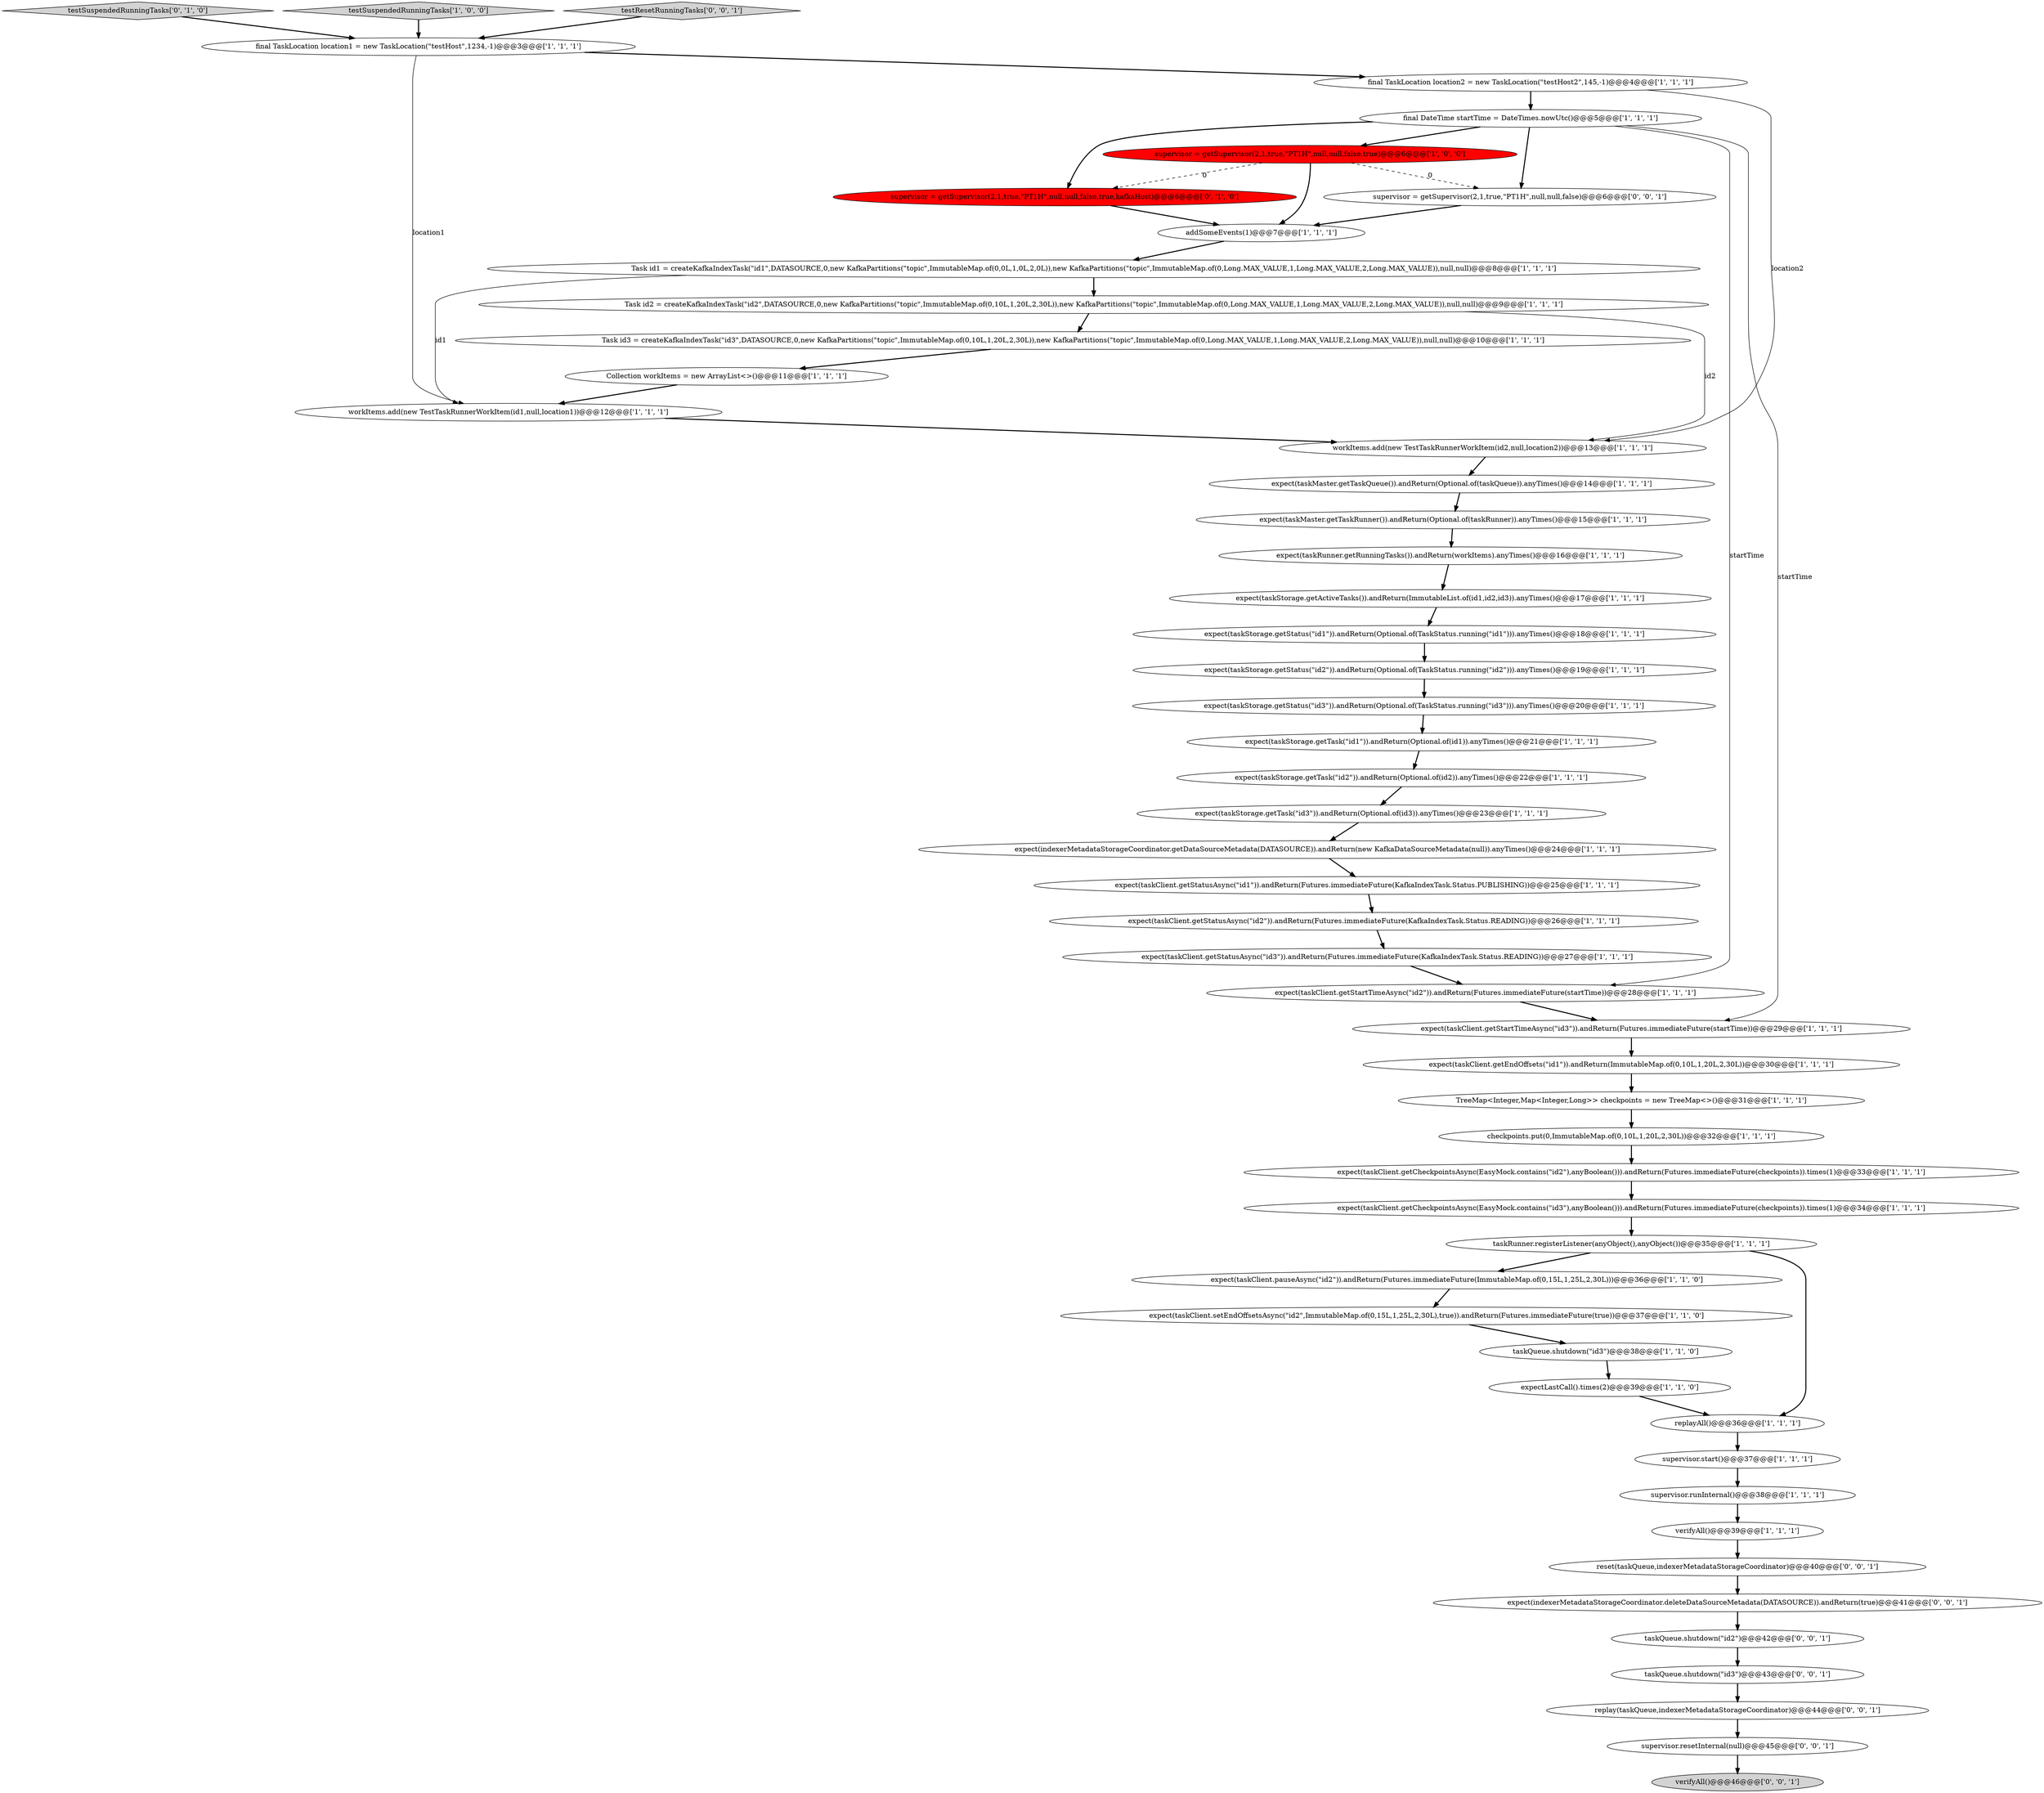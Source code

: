 digraph {
35 [style = filled, label = "expect(taskClient.getStatusAsync(\"id1\")).andReturn(Futures.immediateFuture(KafkaIndexTask.Status.PUBLISHING))@@@25@@@['1', '1', '1']", fillcolor = white, shape = ellipse image = "AAA0AAABBB1BBB"];
15 [style = filled, label = "expectLastCall().times(2)@@@39@@@['1', '1', '0']", fillcolor = white, shape = ellipse image = "AAA0AAABBB1BBB"];
22 [style = filled, label = "supervisor = getSupervisor(2,1,true,\"PT1H\",null,null,false,true)@@@6@@@['1', '0', '0']", fillcolor = red, shape = ellipse image = "AAA1AAABBB1BBB"];
19 [style = filled, label = "expect(indexerMetadataStorageCoordinator.getDataSourceMetadata(DATASOURCE)).andReturn(new KafkaDataSourceMetadata(null)).anyTimes()@@@24@@@['1', '1', '1']", fillcolor = white, shape = ellipse image = "AAA0AAABBB1BBB"];
25 [style = filled, label = "expect(taskMaster.getTaskRunner()).andReturn(Optional.of(taskRunner)).anyTimes()@@@15@@@['1', '1', '1']", fillcolor = white, shape = ellipse image = "AAA0AAABBB1BBB"];
23 [style = filled, label = "expect(taskMaster.getTaskQueue()).andReturn(Optional.of(taskQueue)).anyTimes()@@@14@@@['1', '1', '1']", fillcolor = white, shape = ellipse image = "AAA0AAABBB1BBB"];
33 [style = filled, label = "supervisor.start()@@@37@@@['1', '1', '1']", fillcolor = white, shape = ellipse image = "AAA0AAABBB1BBB"];
30 [style = filled, label = "final DateTime startTime = DateTimes.nowUtc()@@@5@@@['1', '1', '1']", fillcolor = white, shape = ellipse image = "AAA0AAABBB1BBB"];
49 [style = filled, label = "supervisor.resetInternal(null)@@@45@@@['0', '0', '1']", fillcolor = white, shape = ellipse image = "AAA0AAABBB3BBB"];
8 [style = filled, label = "expect(taskStorage.getTask(\"id1\")).andReturn(Optional.of(id1)).anyTimes()@@@21@@@['1', '1', '1']", fillcolor = white, shape = ellipse image = "AAA0AAABBB1BBB"];
47 [style = filled, label = "taskQueue.shutdown(\"id2\")@@@42@@@['0', '0', '1']", fillcolor = white, shape = ellipse image = "AAA0AAABBB3BBB"];
42 [style = filled, label = "testSuspendedRunningTasks['0', '1', '0']", fillcolor = lightgray, shape = diamond image = "AAA0AAABBB2BBB"];
20 [style = filled, label = "workItems.add(new TestTaskRunnerWorkItem(id1,null,location1))@@@12@@@['1', '1', '1']", fillcolor = white, shape = ellipse image = "AAA0AAABBB1BBB"];
44 [style = filled, label = "expect(indexerMetadataStorageCoordinator.deleteDataSourceMetadata(DATASOURCE)).andReturn(true)@@@41@@@['0', '0', '1']", fillcolor = white, shape = ellipse image = "AAA0AAABBB3BBB"];
12 [style = filled, label = "expect(taskStorage.getTask(\"id3\")).andReturn(Optional.of(id3)).anyTimes()@@@23@@@['1', '1', '1']", fillcolor = white, shape = ellipse image = "AAA0AAABBB1BBB"];
11 [style = filled, label = "testSuspendedRunningTasks['1', '0', '0']", fillcolor = lightgray, shape = diamond image = "AAA0AAABBB1BBB"];
32 [style = filled, label = "expect(taskClient.getStatusAsync(\"id3\")).andReturn(Futures.immediateFuture(KafkaIndexTask.Status.READING))@@@27@@@['1', '1', '1']", fillcolor = white, shape = ellipse image = "AAA0AAABBB1BBB"];
46 [style = filled, label = "reset(taskQueue,indexerMetadataStorageCoordinator)@@@40@@@['0', '0', '1']", fillcolor = white, shape = ellipse image = "AAA0AAABBB3BBB"];
34 [style = filled, label = "final TaskLocation location2 = new TaskLocation(\"testHost2\",145,-1)@@@4@@@['1', '1', '1']", fillcolor = white, shape = ellipse image = "AAA0AAABBB1BBB"];
28 [style = filled, label = "expect(taskClient.getCheckpointsAsync(EasyMock.contains(\"id2\"),anyBoolean())).andReturn(Futures.immediateFuture(checkpoints)).times(1)@@@33@@@['1', '1', '1']", fillcolor = white, shape = ellipse image = "AAA0AAABBB1BBB"];
31 [style = filled, label = "expect(taskStorage.getActiveTasks()).andReturn(ImmutableList.of(id1,id2,id3)).anyTimes()@@@17@@@['1', '1', '1']", fillcolor = white, shape = ellipse image = "AAA0AAABBB1BBB"];
38 [style = filled, label = "Task id2 = createKafkaIndexTask(\"id2\",DATASOURCE,0,new KafkaPartitions(\"topic\",ImmutableMap.of(0,10L,1,20L,2,30L)),new KafkaPartitions(\"topic\",ImmutableMap.of(0,Long.MAX_VALUE,1,Long.MAX_VALUE,2,Long.MAX_VALUE)),null,null)@@@9@@@['1', '1', '1']", fillcolor = white, shape = ellipse image = "AAA0AAABBB1BBB"];
1 [style = filled, label = "Task id3 = createKafkaIndexTask(\"id3\",DATASOURCE,0,new KafkaPartitions(\"topic\",ImmutableMap.of(0,10L,1,20L,2,30L)),new KafkaPartitions(\"topic\",ImmutableMap.of(0,Long.MAX_VALUE,1,Long.MAX_VALUE,2,Long.MAX_VALUE)),null,null)@@@10@@@['1', '1', '1']", fillcolor = white, shape = ellipse image = "AAA0AAABBB1BBB"];
40 [style = filled, label = "TreeMap<Integer,Map<Integer,Long>> checkpoints = new TreeMap<>()@@@31@@@['1', '1', '1']", fillcolor = white, shape = ellipse image = "AAA0AAABBB1BBB"];
41 [style = filled, label = "checkpoints.put(0,ImmutableMap.of(0,10L,1,20L,2,30L))@@@32@@@['1', '1', '1']", fillcolor = white, shape = ellipse image = "AAA0AAABBB1BBB"];
36 [style = filled, label = "expect(taskClient.setEndOffsetsAsync(\"id2\",ImmutableMap.of(0,15L,1,25L,2,30L),true)).andReturn(Futures.immediateFuture(true))@@@37@@@['1', '1', '0']", fillcolor = white, shape = ellipse image = "AAA0AAABBB1BBB"];
43 [style = filled, label = "supervisor = getSupervisor(2,1,true,\"PT1H\",null,null,false,true,kafkaHost)@@@6@@@['0', '1', '0']", fillcolor = red, shape = ellipse image = "AAA1AAABBB2BBB"];
10 [style = filled, label = "supervisor.runInternal()@@@38@@@['1', '1', '1']", fillcolor = white, shape = ellipse image = "AAA0AAABBB1BBB"];
24 [style = filled, label = "addSomeEvents(1)@@@7@@@['1', '1', '1']", fillcolor = white, shape = ellipse image = "AAA0AAABBB1BBB"];
26 [style = filled, label = "expect(taskClient.getStatusAsync(\"id2\")).andReturn(Futures.immediateFuture(KafkaIndexTask.Status.READING))@@@26@@@['1', '1', '1']", fillcolor = white, shape = ellipse image = "AAA0AAABBB1BBB"];
0 [style = filled, label = "verifyAll()@@@39@@@['1', '1', '1']", fillcolor = white, shape = ellipse image = "AAA0AAABBB1BBB"];
2 [style = filled, label = "workItems.add(new TestTaskRunnerWorkItem(id2,null,location2))@@@13@@@['1', '1', '1']", fillcolor = white, shape = ellipse image = "AAA0AAABBB1BBB"];
48 [style = filled, label = "replay(taskQueue,indexerMetadataStorageCoordinator)@@@44@@@['0', '0', '1']", fillcolor = white, shape = ellipse image = "AAA0AAABBB3BBB"];
45 [style = filled, label = "supervisor = getSupervisor(2,1,true,\"PT1H\",null,null,false)@@@6@@@['0', '0', '1']", fillcolor = white, shape = ellipse image = "AAA0AAABBB3BBB"];
29 [style = filled, label = "expect(taskClient.getCheckpointsAsync(EasyMock.contains(\"id3\"),anyBoolean())).andReturn(Futures.immediateFuture(checkpoints)).times(1)@@@34@@@['1', '1', '1']", fillcolor = white, shape = ellipse image = "AAA0AAABBB1BBB"];
21 [style = filled, label = "expect(taskStorage.getStatus(\"id3\")).andReturn(Optional.of(TaskStatus.running(\"id3\"))).anyTimes()@@@20@@@['1', '1', '1']", fillcolor = white, shape = ellipse image = "AAA0AAABBB1BBB"];
9 [style = filled, label = "taskQueue.shutdown(\"id3\")@@@38@@@['1', '1', '0']", fillcolor = white, shape = ellipse image = "AAA0AAABBB1BBB"];
14 [style = filled, label = "expect(taskClient.getStartTimeAsync(\"id3\")).andReturn(Futures.immediateFuture(startTime))@@@29@@@['1', '1', '1']", fillcolor = white, shape = ellipse image = "AAA0AAABBB1BBB"];
51 [style = filled, label = "taskQueue.shutdown(\"id3\")@@@43@@@['0', '0', '1']", fillcolor = white, shape = ellipse image = "AAA0AAABBB3BBB"];
50 [style = filled, label = "testResetRunningTasks['0', '0', '1']", fillcolor = lightgray, shape = diamond image = "AAA0AAABBB3BBB"];
18 [style = filled, label = "expect(taskClient.pauseAsync(\"id2\")).andReturn(Futures.immediateFuture(ImmutableMap.of(0,15L,1,25L,2,30L)))@@@36@@@['1', '1', '0']", fillcolor = white, shape = ellipse image = "AAA0AAABBB1BBB"];
52 [style = filled, label = "verifyAll()@@@46@@@['0', '0', '1']", fillcolor = lightgray, shape = ellipse image = "AAA0AAABBB3BBB"];
6 [style = filled, label = "expect(taskRunner.getRunningTasks()).andReturn(workItems).anyTimes()@@@16@@@['1', '1', '1']", fillcolor = white, shape = ellipse image = "AAA0AAABBB1BBB"];
7 [style = filled, label = "expect(taskStorage.getStatus(\"id1\")).andReturn(Optional.of(TaskStatus.running(\"id1\"))).anyTimes()@@@18@@@['1', '1', '1']", fillcolor = white, shape = ellipse image = "AAA0AAABBB1BBB"];
3 [style = filled, label = "taskRunner.registerListener(anyObject(),anyObject())@@@35@@@['1', '1', '1']", fillcolor = white, shape = ellipse image = "AAA0AAABBB1BBB"];
37 [style = filled, label = "Collection workItems = new ArrayList<>()@@@11@@@['1', '1', '1']", fillcolor = white, shape = ellipse image = "AAA0AAABBB1BBB"];
39 [style = filled, label = "expect(taskClient.getEndOffsets(\"id1\")).andReturn(ImmutableMap.of(0,10L,1,20L,2,30L))@@@30@@@['1', '1', '1']", fillcolor = white, shape = ellipse image = "AAA0AAABBB1BBB"];
17 [style = filled, label = "Task id1 = createKafkaIndexTask(\"id1\",DATASOURCE,0,new KafkaPartitions(\"topic\",ImmutableMap.of(0,0L,1,0L,2,0L)),new KafkaPartitions(\"topic\",ImmutableMap.of(0,Long.MAX_VALUE,1,Long.MAX_VALUE,2,Long.MAX_VALUE)),null,null)@@@8@@@['1', '1', '1']", fillcolor = white, shape = ellipse image = "AAA0AAABBB1BBB"];
5 [style = filled, label = "replayAll()@@@36@@@['1', '1', '1']", fillcolor = white, shape = ellipse image = "AAA0AAABBB1BBB"];
16 [style = filled, label = "expect(taskStorage.getTask(\"id2\")).andReturn(Optional.of(id2)).anyTimes()@@@22@@@['1', '1', '1']", fillcolor = white, shape = ellipse image = "AAA0AAABBB1BBB"];
4 [style = filled, label = "expect(taskStorage.getStatus(\"id2\")).andReturn(Optional.of(TaskStatus.running(\"id2\"))).anyTimes()@@@19@@@['1', '1', '1']", fillcolor = white, shape = ellipse image = "AAA0AAABBB1BBB"];
13 [style = filled, label = "final TaskLocation location1 = new TaskLocation(\"testHost\",1234,-1)@@@3@@@['1', '1', '1']", fillcolor = white, shape = ellipse image = "AAA0AAABBB1BBB"];
27 [style = filled, label = "expect(taskClient.getStartTimeAsync(\"id2\")).andReturn(Futures.immediateFuture(startTime))@@@28@@@['1', '1', '1']", fillcolor = white, shape = ellipse image = "AAA0AAABBB1BBB"];
46->44 [style = bold, label=""];
28->29 [style = bold, label=""];
8->16 [style = bold, label=""];
13->34 [style = bold, label=""];
23->25 [style = bold, label=""];
42->13 [style = bold, label=""];
30->22 [style = bold, label=""];
48->49 [style = bold, label=""];
26->32 [style = bold, label=""];
36->9 [style = bold, label=""];
27->14 [style = bold, label=""];
5->33 [style = bold, label=""];
0->46 [style = bold, label=""];
30->43 [style = bold, label=""];
30->14 [style = solid, label="startTime"];
22->43 [style = dashed, label="0"];
22->45 [style = dashed, label="0"];
29->3 [style = bold, label=""];
37->20 [style = bold, label=""];
4->21 [style = bold, label=""];
21->8 [style = bold, label=""];
32->27 [style = bold, label=""];
18->36 [style = bold, label=""];
33->10 [style = bold, label=""];
50->13 [style = bold, label=""];
7->4 [style = bold, label=""];
25->6 [style = bold, label=""];
34->30 [style = bold, label=""];
31->7 [style = bold, label=""];
45->24 [style = bold, label=""];
34->2 [style = solid, label="location2"];
15->5 [style = bold, label=""];
38->1 [style = bold, label=""];
41->28 [style = bold, label=""];
20->2 [style = bold, label=""];
3->18 [style = bold, label=""];
17->38 [style = bold, label=""];
2->23 [style = bold, label=""];
13->20 [style = solid, label="location1"];
17->20 [style = solid, label="id1"];
3->5 [style = bold, label=""];
51->48 [style = bold, label=""];
30->27 [style = solid, label="startTime"];
6->31 [style = bold, label=""];
49->52 [style = bold, label=""];
38->2 [style = solid, label="id2"];
9->15 [style = bold, label=""];
39->40 [style = bold, label=""];
43->24 [style = bold, label=""];
19->35 [style = bold, label=""];
10->0 [style = bold, label=""];
11->13 [style = bold, label=""];
24->17 [style = bold, label=""];
40->41 [style = bold, label=""];
47->51 [style = bold, label=""];
22->24 [style = bold, label=""];
12->19 [style = bold, label=""];
14->39 [style = bold, label=""];
44->47 [style = bold, label=""];
16->12 [style = bold, label=""];
35->26 [style = bold, label=""];
30->45 [style = bold, label=""];
1->37 [style = bold, label=""];
}
